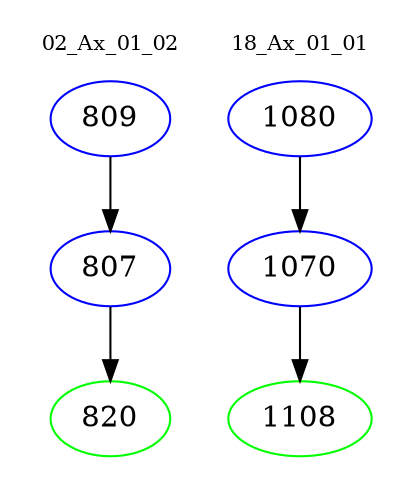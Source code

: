 digraph{
subgraph cluster_0 {
color = white
label = "02_Ax_01_02";
fontsize=10;
T0_809 [label="809", color="blue"]
T0_809 -> T0_807 [color="black"]
T0_807 [label="807", color="blue"]
T0_807 -> T0_820 [color="black"]
T0_820 [label="820", color="green"]
}
subgraph cluster_1 {
color = white
label = "18_Ax_01_01";
fontsize=10;
T1_1080 [label="1080", color="blue"]
T1_1080 -> T1_1070 [color="black"]
T1_1070 [label="1070", color="blue"]
T1_1070 -> T1_1108 [color="black"]
T1_1108 [label="1108", color="green"]
}
}
